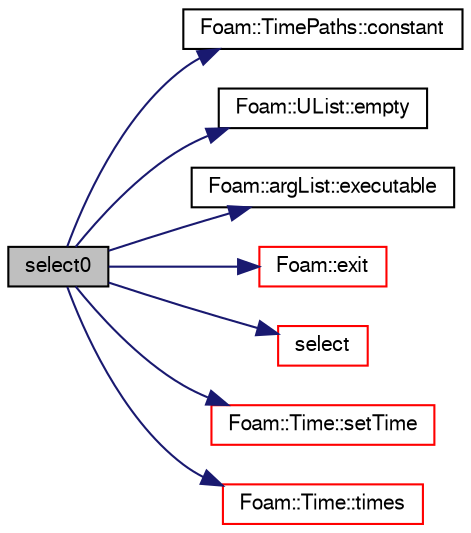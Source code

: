digraph "select0"
{
  bgcolor="transparent";
  edge [fontname="FreeSans",fontsize="10",labelfontname="FreeSans",labelfontsize="10"];
  node [fontname="FreeSans",fontsize="10",shape=record];
  rankdir="LR";
  Node1 [label="select0",height=0.2,width=0.4,color="black", fillcolor="grey75", style="filled" fontcolor="black"];
  Node1 -> Node2 [color="midnightblue",fontsize="10",style="solid",fontname="FreeSans"];
  Node2 [label="Foam::TimePaths::constant",height=0.2,width=0.4,color="black",URL="$a02538.html#a5aa65a27a46ca75d80f0821d80606c04",tooltip="Return constant name. "];
  Node1 -> Node3 [color="midnightblue",fontsize="10",style="solid",fontname="FreeSans"];
  Node3 [label="Foam::UList::empty",height=0.2,width=0.4,color="black",URL="$a02659.html#ac6e61de369e994009e36f344f99c15ad",tooltip="Return true if the UList is empty (ie, size() is zero). "];
  Node1 -> Node4 [color="midnightblue",fontsize="10",style="solid",fontname="FreeSans"];
  Node4 [label="Foam::argList::executable",height=0.2,width=0.4,color="black",URL="$a00060.html#a9309e42e0cec08c773ed35e24c85ba9c",tooltip="Name of executable without the path. "];
  Node1 -> Node5 [color="midnightblue",fontsize="10",style="solid",fontname="FreeSans"];
  Node5 [label="Foam::exit",height=0.2,width=0.4,color="red",URL="$a10237.html#a06ca7250d8e89caf05243ec094843642"];
  Node1 -> Node6 [color="midnightblue",fontsize="10",style="solid",fontname="FreeSans"];
  Node6 [label="select",height=0.2,width=0.4,color="red",URL="$a02541.html#a2f416a1aa56303390ec79188430c2faa",tooltip="Select a list of Time values that are within the ranges. "];
  Node1 -> Node7 [color="midnightblue",fontsize="10",style="solid",fontname="FreeSans"];
  Node7 [label="Foam::Time::setTime",height=0.2,width=0.4,color="red",URL="$a02535.html#a12f402d4802d1621daed4fbfea134b33",tooltip="Reset the time and time-index to those of the given time. "];
  Node1 -> Node8 [color="midnightblue",fontsize="10",style="solid",fontname="FreeSans"];
  Node8 [label="Foam::Time::times",height=0.2,width=0.4,color="red",URL="$a02535.html#aed2dbd182af7815b80c9d0e197a04a78",tooltip="Search the case for valid time directories. "];
}
